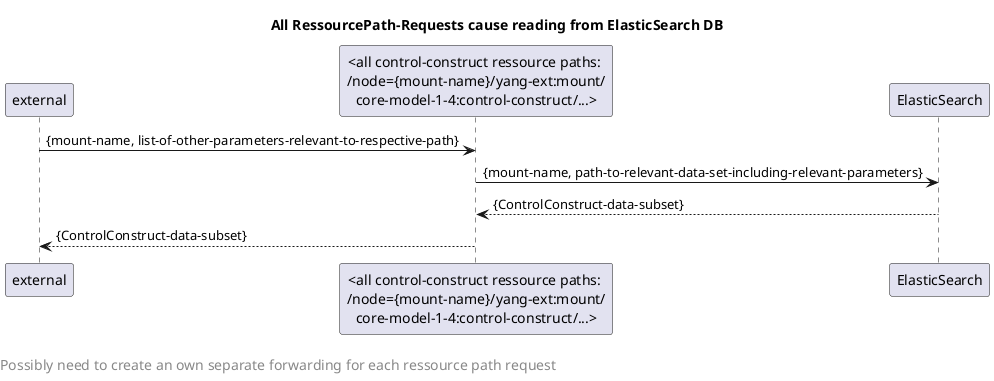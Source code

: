 @startuml
skinparam responseMessageBelowArrow true

title All RessourcePath-Requests cause reading from ElasticSearch DB

"external" -> "<all control-construct ressource paths: \n/node={mount-name}/yang-ext:mount/\ncore-model-1-4:control-construct/...>": {mount-name, list-of-other-parameters-relevant-to-respective-path}

"<all control-construct ressource paths: \n/node={mount-name}/yang-ext:mount/\ncore-model-1-4:control-construct/...>" -> "ElasticSearch": {mount-name, path-to-relevant-data-set-including-relevant-parameters}
"ElasticSearch" --> "<all control-construct ressource paths: \n/node={mount-name}/yang-ext:mount/\ncore-model-1-4:control-construct/...>": {ControlConstruct-data-subset}

"<all control-construct ressource paths: \n/node={mount-name}/yang-ext:mount/\ncore-model-1-4:control-construct/...>" --> "external": {ControlConstruct-data-subset}


left footer \nPossibly need to create an own separate forwarding for each ressource path request

<style>
footer {
  HorizontalAlignment left
  FontSize 14
}
</style>

@enduml